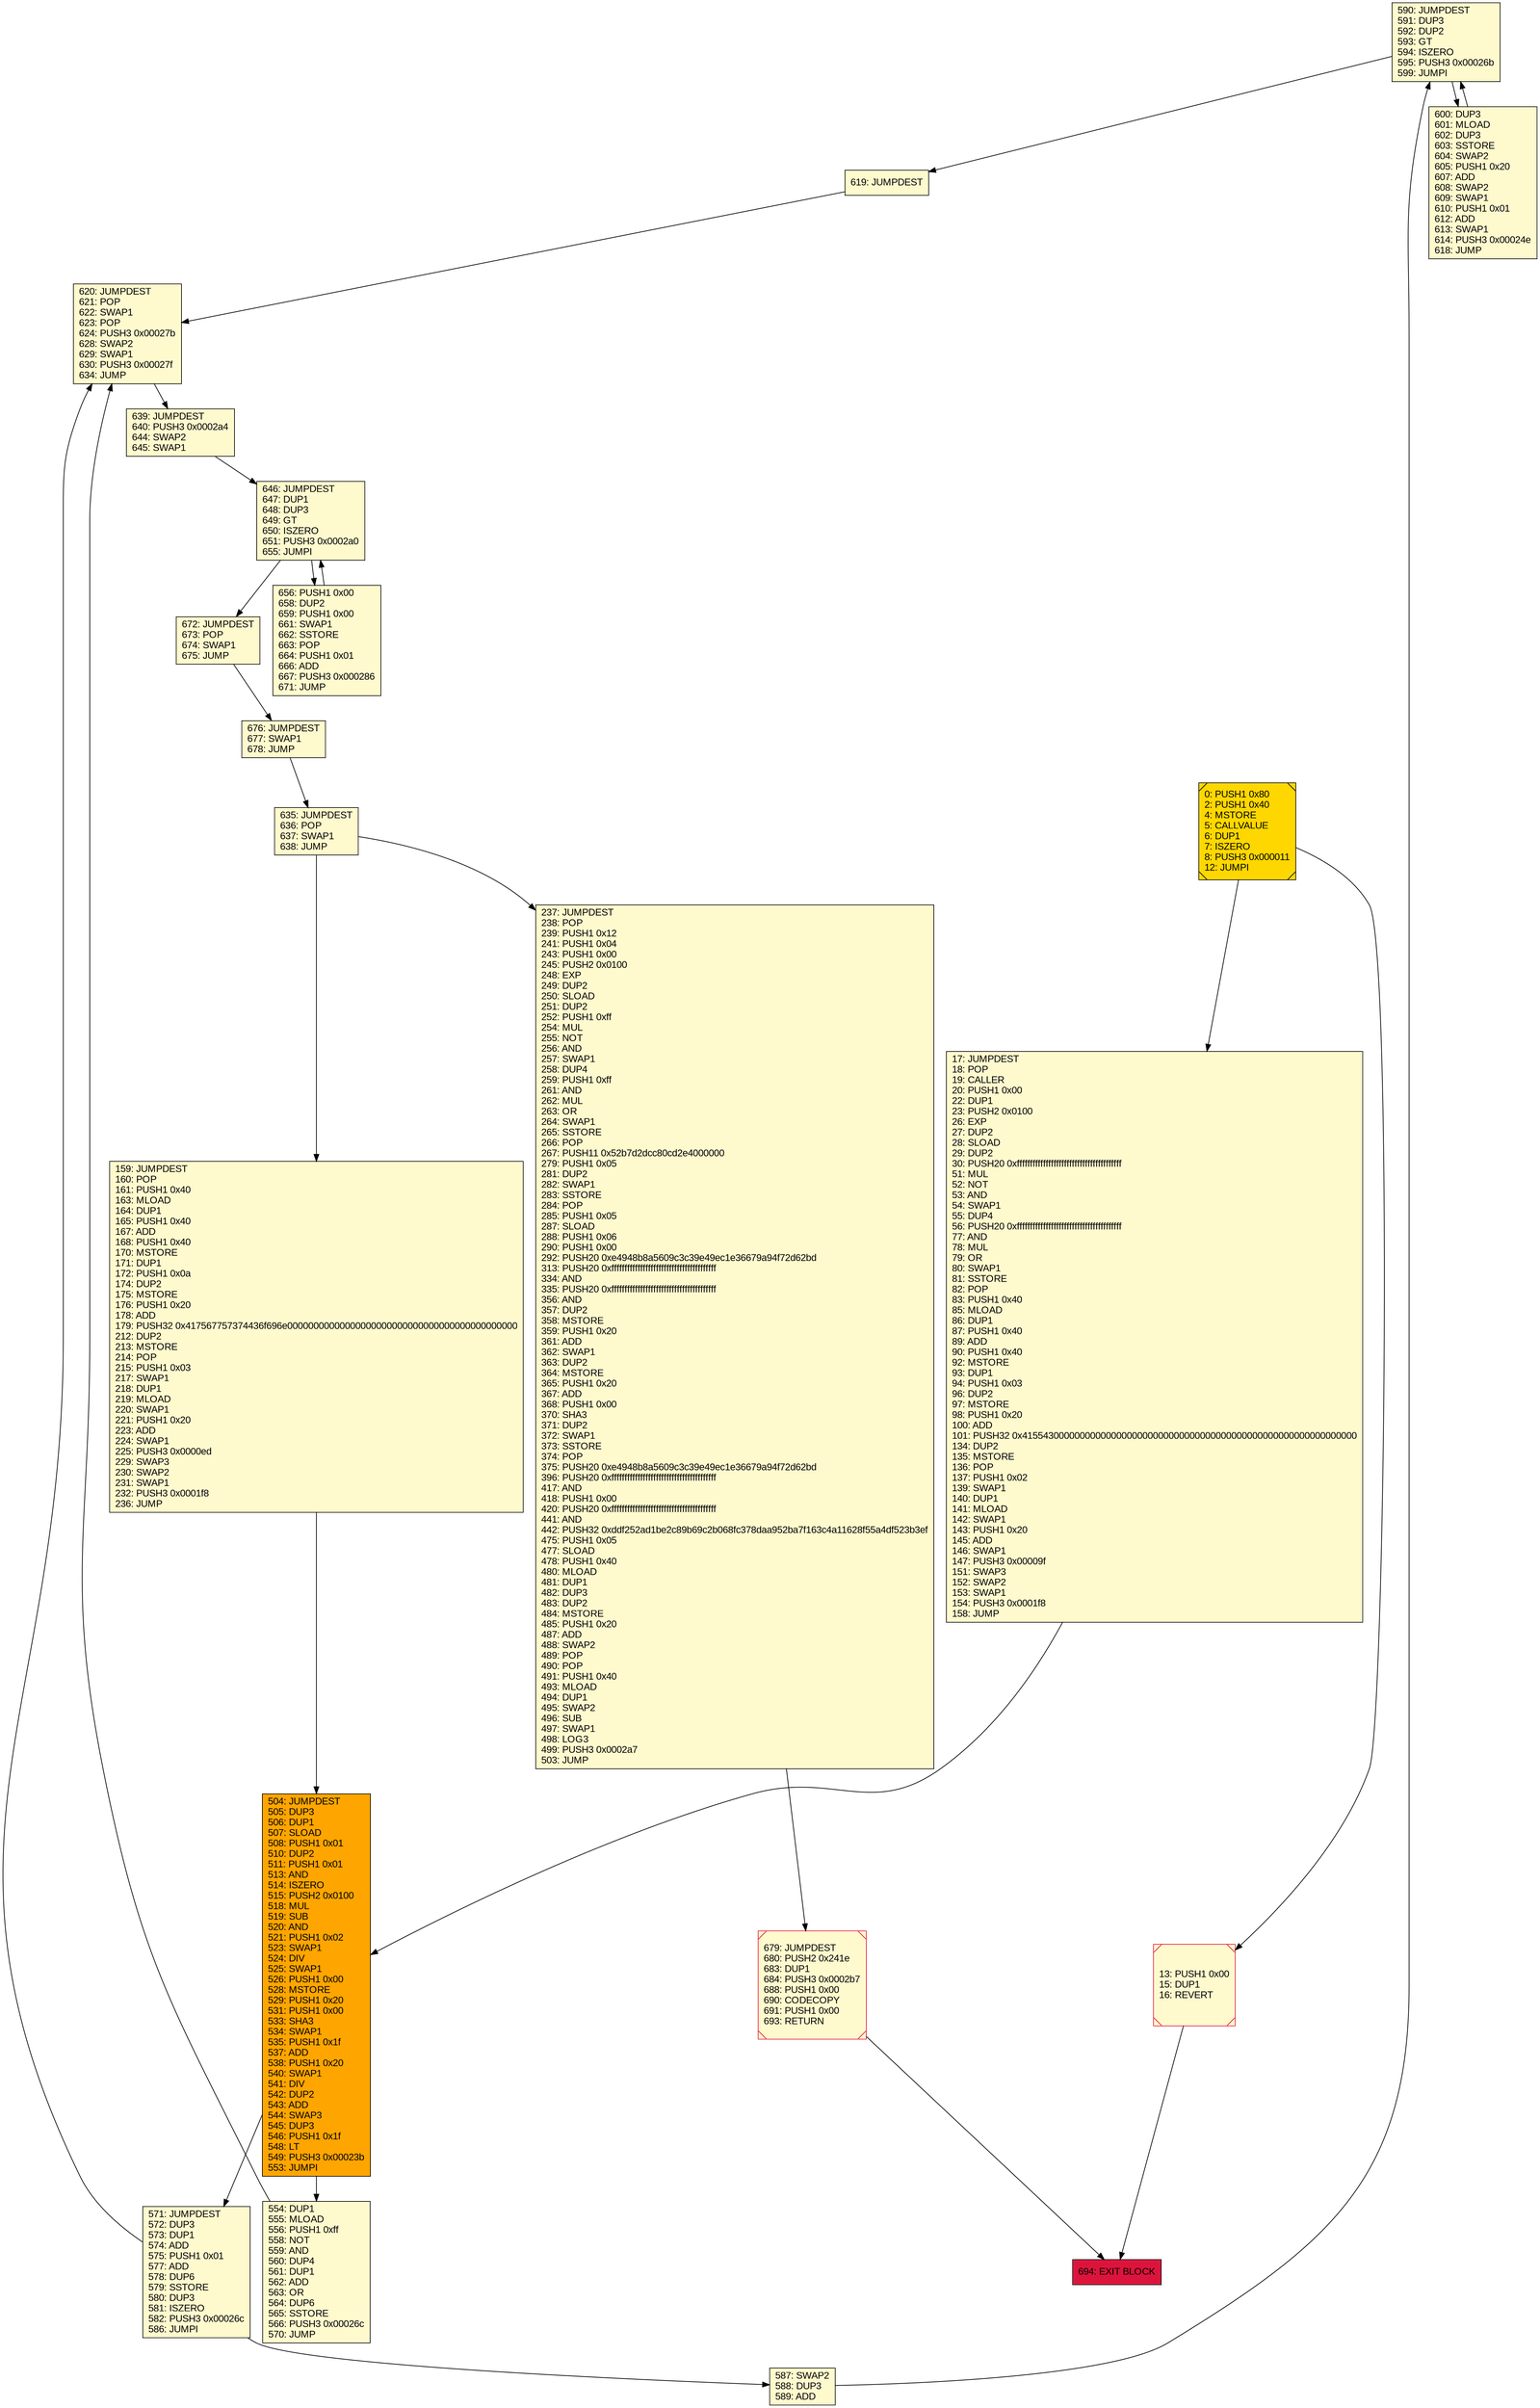 digraph G {
bgcolor=transparent rankdir=UD;
node [shape=box style=filled color=black fillcolor=white fontname=arial fontcolor=black];
590 [label="590: JUMPDEST\l591: DUP3\l592: DUP2\l593: GT\l594: ISZERO\l595: PUSH3 0x00026b\l599: JUMPI\l" fillcolor=lemonchiffon ];
646 [label="646: JUMPDEST\l647: DUP1\l648: DUP3\l649: GT\l650: ISZERO\l651: PUSH3 0x0002a0\l655: JUMPI\l" fillcolor=lemonchiffon ];
679 [label="679: JUMPDEST\l680: PUSH2 0x241e\l683: DUP1\l684: PUSH3 0x0002b7\l688: PUSH1 0x00\l690: CODECOPY\l691: PUSH1 0x00\l693: RETURN\l" fillcolor=lemonchiffon shape=Msquare color=crimson ];
159 [label="159: JUMPDEST\l160: POP\l161: PUSH1 0x40\l163: MLOAD\l164: DUP1\l165: PUSH1 0x40\l167: ADD\l168: PUSH1 0x40\l170: MSTORE\l171: DUP1\l172: PUSH1 0x0a\l174: DUP2\l175: MSTORE\l176: PUSH1 0x20\l178: ADD\l179: PUSH32 0x417567757374436f696e00000000000000000000000000000000000000000000\l212: DUP2\l213: MSTORE\l214: POP\l215: PUSH1 0x03\l217: SWAP1\l218: DUP1\l219: MLOAD\l220: SWAP1\l221: PUSH1 0x20\l223: ADD\l224: SWAP1\l225: PUSH3 0x0000ed\l229: SWAP3\l230: SWAP2\l231: SWAP1\l232: PUSH3 0x0001f8\l236: JUMP\l" fillcolor=lemonchiffon ];
554 [label="554: DUP1\l555: MLOAD\l556: PUSH1 0xff\l558: NOT\l559: AND\l560: DUP4\l561: DUP1\l562: ADD\l563: OR\l564: DUP6\l565: SSTORE\l566: PUSH3 0x00026c\l570: JUMP\l" fillcolor=lemonchiffon ];
619 [label="619: JUMPDEST\l" fillcolor=lemonchiffon ];
504 [label="504: JUMPDEST\l505: DUP3\l506: DUP1\l507: SLOAD\l508: PUSH1 0x01\l510: DUP2\l511: PUSH1 0x01\l513: AND\l514: ISZERO\l515: PUSH2 0x0100\l518: MUL\l519: SUB\l520: AND\l521: PUSH1 0x02\l523: SWAP1\l524: DIV\l525: SWAP1\l526: PUSH1 0x00\l528: MSTORE\l529: PUSH1 0x20\l531: PUSH1 0x00\l533: SHA3\l534: SWAP1\l535: PUSH1 0x1f\l537: ADD\l538: PUSH1 0x20\l540: SWAP1\l541: DIV\l542: DUP2\l543: ADD\l544: SWAP3\l545: DUP3\l546: PUSH1 0x1f\l548: LT\l549: PUSH3 0x00023b\l553: JUMPI\l" fillcolor=orange ];
587 [label="587: SWAP2\l588: DUP3\l589: ADD\l" fillcolor=lemonchiffon ];
620 [label="620: JUMPDEST\l621: POP\l622: SWAP1\l623: POP\l624: PUSH3 0x00027b\l628: SWAP2\l629: SWAP1\l630: PUSH3 0x00027f\l634: JUMP\l" fillcolor=lemonchiffon ];
237 [label="237: JUMPDEST\l238: POP\l239: PUSH1 0x12\l241: PUSH1 0x04\l243: PUSH1 0x00\l245: PUSH2 0x0100\l248: EXP\l249: DUP2\l250: SLOAD\l251: DUP2\l252: PUSH1 0xff\l254: MUL\l255: NOT\l256: AND\l257: SWAP1\l258: DUP4\l259: PUSH1 0xff\l261: AND\l262: MUL\l263: OR\l264: SWAP1\l265: SSTORE\l266: POP\l267: PUSH11 0x52b7d2dcc80cd2e4000000\l279: PUSH1 0x05\l281: DUP2\l282: SWAP1\l283: SSTORE\l284: POP\l285: PUSH1 0x05\l287: SLOAD\l288: PUSH1 0x06\l290: PUSH1 0x00\l292: PUSH20 0xe4948b8a5609c3c39e49ec1e36679a94f72d62bd\l313: PUSH20 0xffffffffffffffffffffffffffffffffffffffff\l334: AND\l335: PUSH20 0xffffffffffffffffffffffffffffffffffffffff\l356: AND\l357: DUP2\l358: MSTORE\l359: PUSH1 0x20\l361: ADD\l362: SWAP1\l363: DUP2\l364: MSTORE\l365: PUSH1 0x20\l367: ADD\l368: PUSH1 0x00\l370: SHA3\l371: DUP2\l372: SWAP1\l373: SSTORE\l374: POP\l375: PUSH20 0xe4948b8a5609c3c39e49ec1e36679a94f72d62bd\l396: PUSH20 0xffffffffffffffffffffffffffffffffffffffff\l417: AND\l418: PUSH1 0x00\l420: PUSH20 0xffffffffffffffffffffffffffffffffffffffff\l441: AND\l442: PUSH32 0xddf252ad1be2c89b69c2b068fc378daa952ba7f163c4a11628f55a4df523b3ef\l475: PUSH1 0x05\l477: SLOAD\l478: PUSH1 0x40\l480: MLOAD\l481: DUP1\l482: DUP3\l483: DUP2\l484: MSTORE\l485: PUSH1 0x20\l487: ADD\l488: SWAP2\l489: POP\l490: POP\l491: PUSH1 0x40\l493: MLOAD\l494: DUP1\l495: SWAP2\l496: SUB\l497: SWAP1\l498: LOG3\l499: PUSH3 0x0002a7\l503: JUMP\l" fillcolor=lemonchiffon ];
635 [label="635: JUMPDEST\l636: POP\l637: SWAP1\l638: JUMP\l" fillcolor=lemonchiffon ];
13 [label="13: PUSH1 0x00\l15: DUP1\l16: REVERT\l" fillcolor=lemonchiffon shape=Msquare color=crimson ];
639 [label="639: JUMPDEST\l640: PUSH3 0x0002a4\l644: SWAP2\l645: SWAP1\l" fillcolor=lemonchiffon ];
672 [label="672: JUMPDEST\l673: POP\l674: SWAP1\l675: JUMP\l" fillcolor=lemonchiffon ];
17 [label="17: JUMPDEST\l18: POP\l19: CALLER\l20: PUSH1 0x00\l22: DUP1\l23: PUSH2 0x0100\l26: EXP\l27: DUP2\l28: SLOAD\l29: DUP2\l30: PUSH20 0xffffffffffffffffffffffffffffffffffffffff\l51: MUL\l52: NOT\l53: AND\l54: SWAP1\l55: DUP4\l56: PUSH20 0xffffffffffffffffffffffffffffffffffffffff\l77: AND\l78: MUL\l79: OR\l80: SWAP1\l81: SSTORE\l82: POP\l83: PUSH1 0x40\l85: MLOAD\l86: DUP1\l87: PUSH1 0x40\l89: ADD\l90: PUSH1 0x40\l92: MSTORE\l93: DUP1\l94: PUSH1 0x03\l96: DUP2\l97: MSTORE\l98: PUSH1 0x20\l100: ADD\l101: PUSH32 0x4155430000000000000000000000000000000000000000000000000000000000\l134: DUP2\l135: MSTORE\l136: POP\l137: PUSH1 0x02\l139: SWAP1\l140: DUP1\l141: MLOAD\l142: SWAP1\l143: PUSH1 0x20\l145: ADD\l146: SWAP1\l147: PUSH3 0x00009f\l151: SWAP3\l152: SWAP2\l153: SWAP1\l154: PUSH3 0x0001f8\l158: JUMP\l" fillcolor=lemonchiffon ];
676 [label="676: JUMPDEST\l677: SWAP1\l678: JUMP\l" fillcolor=lemonchiffon ];
0 [label="0: PUSH1 0x80\l2: PUSH1 0x40\l4: MSTORE\l5: CALLVALUE\l6: DUP1\l7: ISZERO\l8: PUSH3 0x000011\l12: JUMPI\l" fillcolor=lemonchiffon shape=Msquare fillcolor=gold ];
600 [label="600: DUP3\l601: MLOAD\l602: DUP3\l603: SSTORE\l604: SWAP2\l605: PUSH1 0x20\l607: ADD\l608: SWAP2\l609: SWAP1\l610: PUSH1 0x01\l612: ADD\l613: SWAP1\l614: PUSH3 0x00024e\l618: JUMP\l" fillcolor=lemonchiffon ];
656 [label="656: PUSH1 0x00\l658: DUP2\l659: PUSH1 0x00\l661: SWAP1\l662: SSTORE\l663: POP\l664: PUSH1 0x01\l666: ADD\l667: PUSH3 0x000286\l671: JUMP\l" fillcolor=lemonchiffon ];
694 [label="694: EXIT BLOCK\l" fillcolor=crimson ];
571 [label="571: JUMPDEST\l572: DUP3\l573: DUP1\l574: ADD\l575: PUSH1 0x01\l577: ADD\l578: DUP6\l579: SSTORE\l580: DUP3\l581: ISZERO\l582: PUSH3 0x00026c\l586: JUMPI\l" fillcolor=lemonchiffon ];
504 -> 554;
620 -> 639;
587 -> 590;
554 -> 620;
619 -> 620;
639 -> 646;
679 -> 694;
646 -> 672;
17 -> 504;
571 -> 620;
590 -> 600;
600 -> 590;
504 -> 571;
13 -> 694;
635 -> 237;
159 -> 504;
672 -> 676;
0 -> 17;
590 -> 619;
635 -> 159;
237 -> 679;
646 -> 656;
656 -> 646;
571 -> 587;
676 -> 635;
0 -> 13;
}